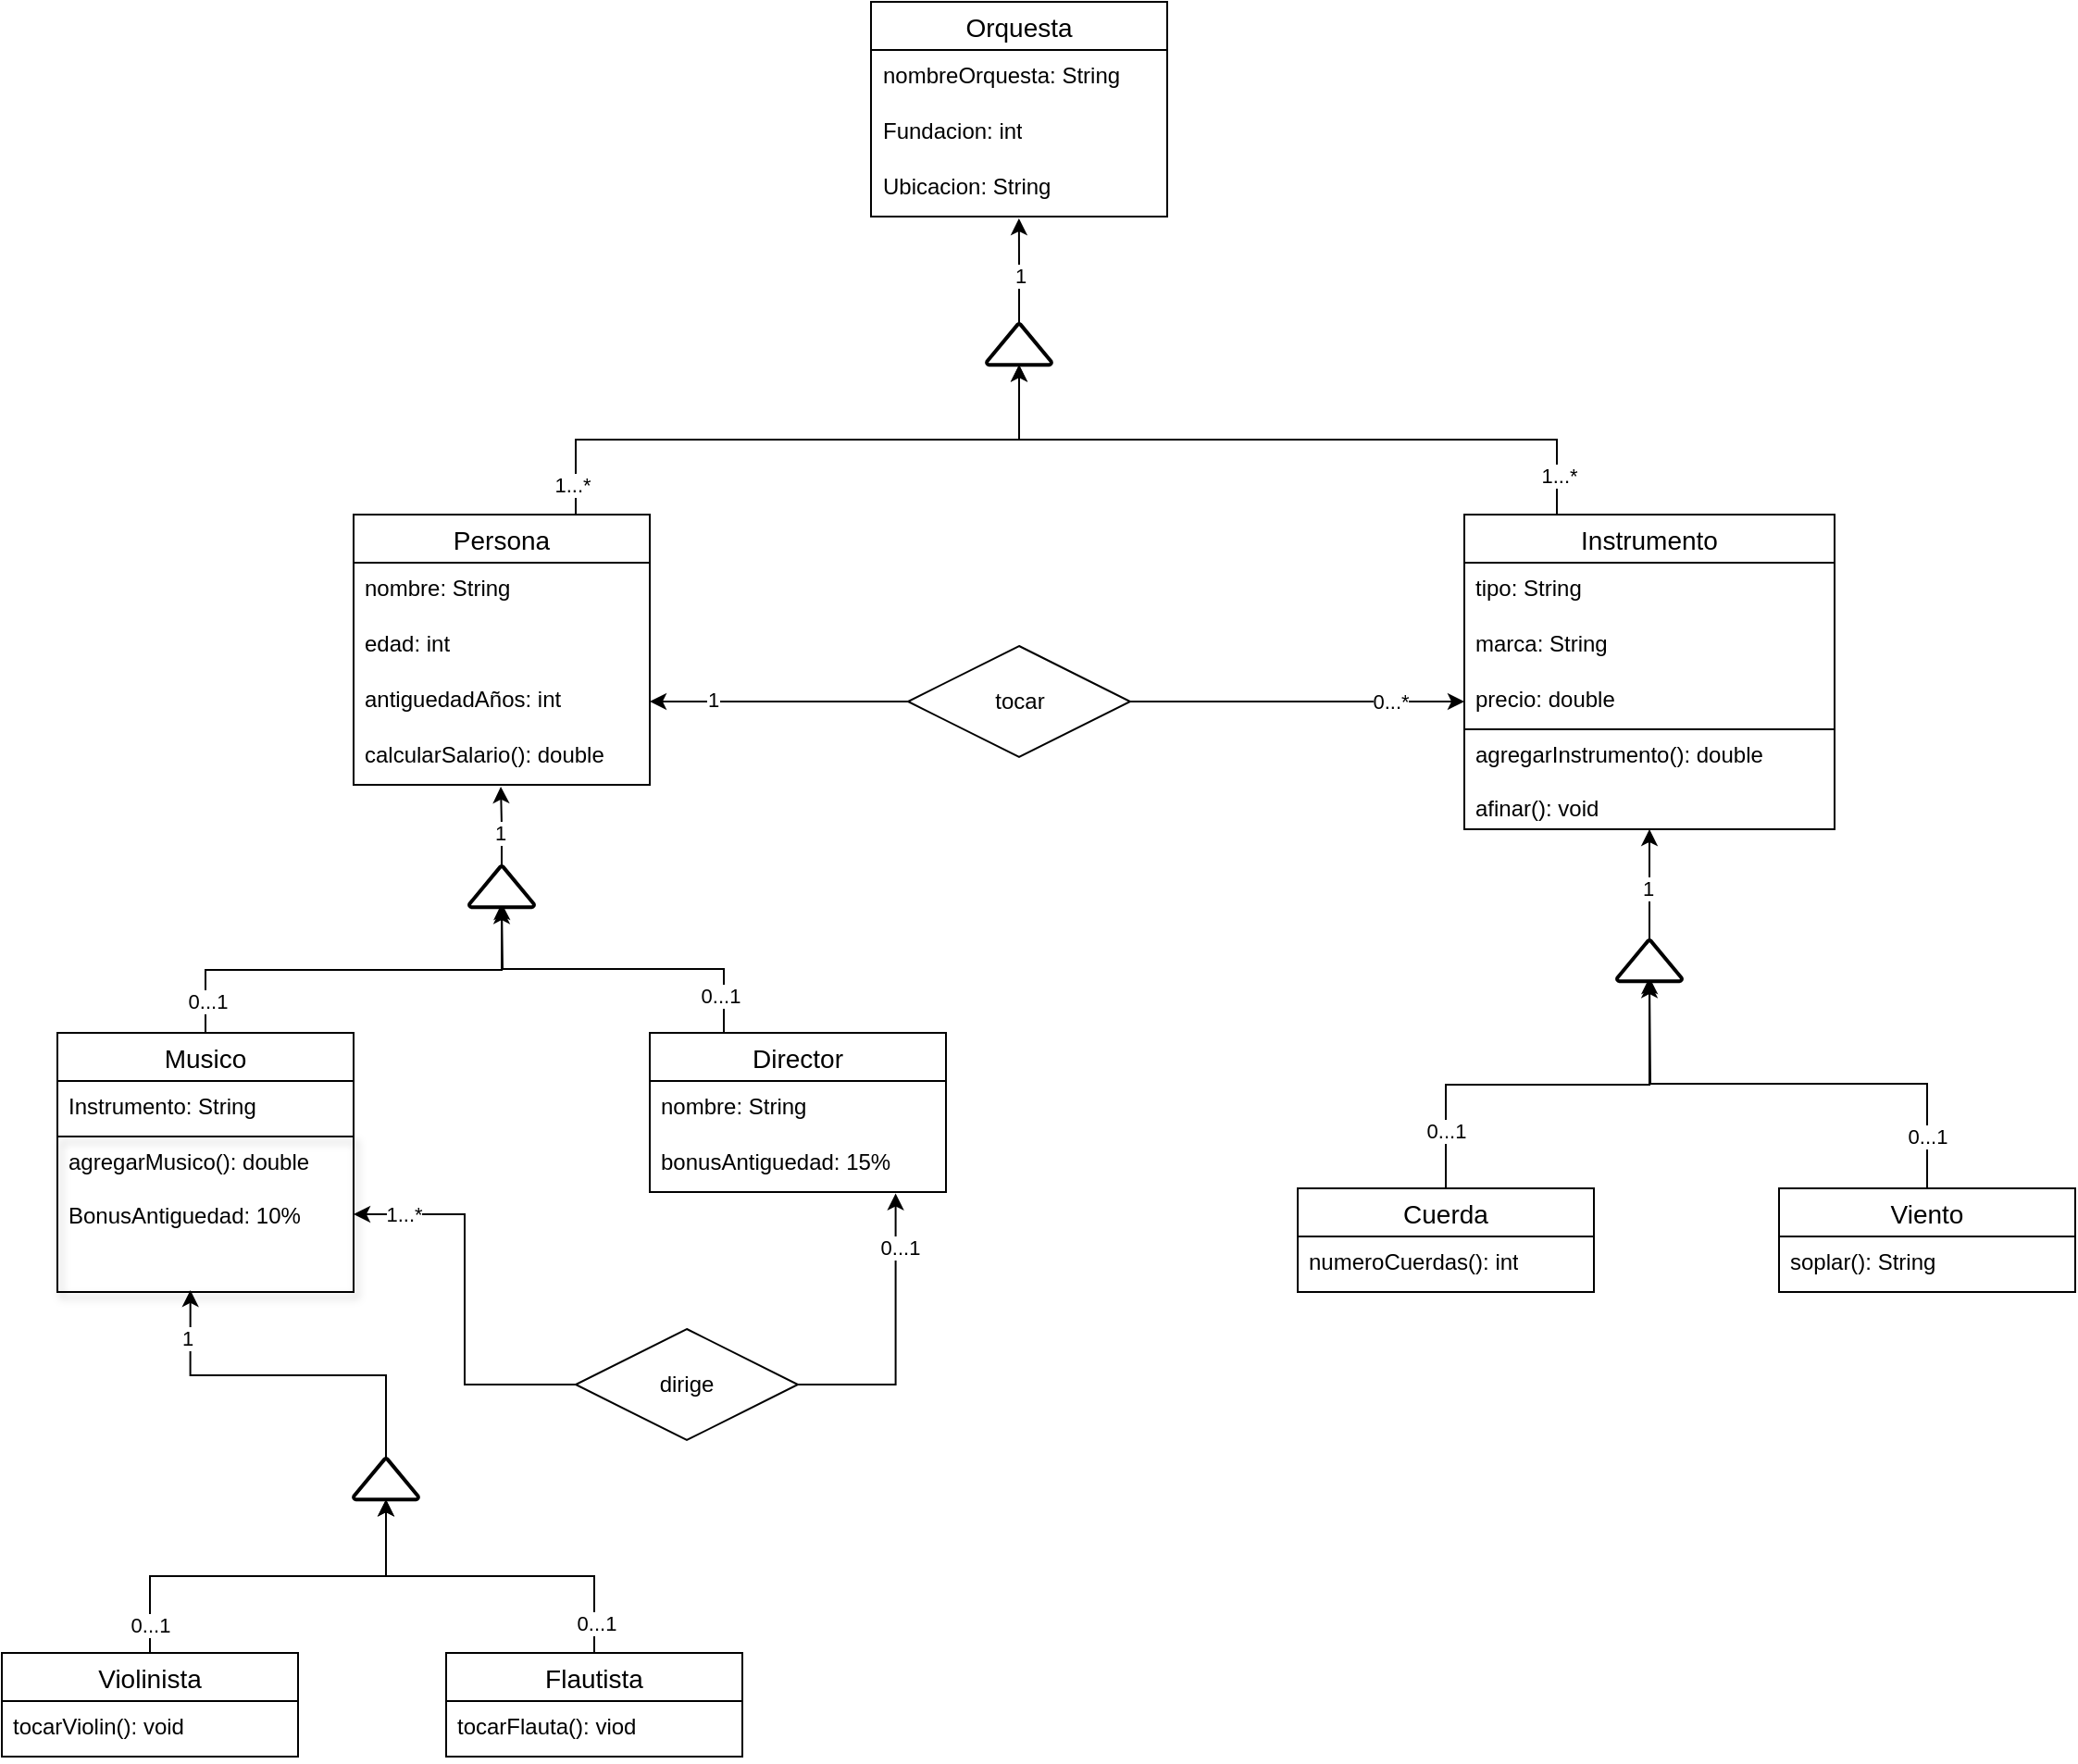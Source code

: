 <mxfile version="24.1.0" type="device">
  <diagram name="Página-1" id="_hcn87Br7ETUtxc8sMHJ">
    <mxGraphModel dx="2650" dy="2172" grid="1" gridSize="10" guides="1" tooltips="1" connect="1" arrows="1" fold="1" page="1" pageScale="1" pageWidth="827" pageHeight="1169" math="0" shadow="0">
      <root>
        <mxCell id="0" />
        <mxCell id="1" parent="0" />
        <mxCell id="svKM2pCs4-rDb9USCl0T-4" value="Orquesta" style="swimlane;fontStyle=0;childLayout=stackLayout;horizontal=1;startSize=26;horizontalStack=0;resizeParent=1;resizeParentMax=0;resizeLast=0;collapsible=1;marginBottom=0;align=center;fontSize=14;" parent="1" vertex="1">
          <mxGeometry x="-320.5" y="-37" width="160" height="116" as="geometry" />
        </mxCell>
        <mxCell id="svKM2pCs4-rDb9USCl0T-5" value="nombreOrquesta: String" style="text;strokeColor=none;fillColor=none;spacingLeft=4;spacingRight=4;overflow=hidden;rotatable=0;points=[[0,0.5],[1,0.5]];portConstraint=eastwest;fontSize=12;whiteSpace=wrap;html=1;" parent="svKM2pCs4-rDb9USCl0T-4" vertex="1">
          <mxGeometry y="26" width="160" height="30" as="geometry" />
        </mxCell>
        <mxCell id="svKM2pCs4-rDb9USCl0T-6" value="Fundacion: int" style="text;strokeColor=none;fillColor=none;spacingLeft=4;spacingRight=4;overflow=hidden;rotatable=0;points=[[0,0.5],[1,0.5]];portConstraint=eastwest;fontSize=12;whiteSpace=wrap;html=1;" parent="svKM2pCs4-rDb9USCl0T-4" vertex="1">
          <mxGeometry y="56" width="160" height="30" as="geometry" />
        </mxCell>
        <mxCell id="svKM2pCs4-rDb9USCl0T-7" value="Ubicacion: String" style="text;strokeColor=none;fillColor=none;spacingLeft=4;spacingRight=4;overflow=hidden;rotatable=0;points=[[0,0.5],[1,0.5]];portConstraint=eastwest;fontSize=12;whiteSpace=wrap;html=1;" parent="svKM2pCs4-rDb9USCl0T-4" vertex="1">
          <mxGeometry y="86" width="160" height="30" as="geometry" />
        </mxCell>
        <mxCell id="svKM2pCs4-rDb9USCl0T-9" value="Musico" style="swimlane;fontStyle=0;childLayout=stackLayout;horizontal=1;startSize=26;horizontalStack=0;resizeParent=1;resizeParentMax=0;resizeLast=0;collapsible=1;marginBottom=0;align=center;fontSize=14;" parent="1" vertex="1">
          <mxGeometry x="-760" y="520" width="160" height="140" as="geometry" />
        </mxCell>
        <mxCell id="svKM2pCs4-rDb9USCl0T-65" value="Instrumento: String" style="text;strokeColor=none;fillColor=none;spacingLeft=4;spacingRight=4;overflow=hidden;rotatable=0;points=[[0,0.5],[1,0.5]];portConstraint=eastwest;fontSize=12;whiteSpace=wrap;html=1;" parent="svKM2pCs4-rDb9USCl0T-9" vertex="1">
          <mxGeometry y="26" width="160" height="30" as="geometry" />
        </mxCell>
        <mxCell id="svKM2pCs4-rDb9USCl0T-13" value="&lt;div&gt;agregarMusico(): double&lt;/div&gt;&lt;div&gt;&lt;br&gt;&lt;/div&gt;&lt;div&gt;BonusAntiguedad: 10%&lt;/div&gt;" style="text;strokeColor=#000000;fillColor=none;spacingLeft=4;spacingRight=4;overflow=hidden;rotatable=0;points=[[0,0.5],[1,0.5]];portConstraint=eastwest;fontSize=12;whiteSpace=wrap;html=1;shadow=1;" parent="svKM2pCs4-rDb9USCl0T-9" vertex="1">
          <mxGeometry y="56" width="160" height="84" as="geometry" />
        </mxCell>
        <mxCell id="svKM2pCs4-rDb9USCl0T-14" value="Instrumento" style="swimlane;fontStyle=0;childLayout=stackLayout;horizontal=1;startSize=26;horizontalStack=0;resizeParent=1;resizeParentMax=0;resizeLast=0;collapsible=1;marginBottom=0;align=center;fontSize=14;" parent="1" vertex="1">
          <mxGeometry y="240" width="200" height="170" as="geometry" />
        </mxCell>
        <mxCell id="svKM2pCs4-rDb9USCl0T-15" value="tipo: String" style="text;strokeColor=none;fillColor=none;spacingLeft=4;spacingRight=4;overflow=hidden;rotatable=0;points=[[0,0.5],[1,0.5]];portConstraint=eastwest;fontSize=12;whiteSpace=wrap;html=1;" parent="svKM2pCs4-rDb9USCl0T-14" vertex="1">
          <mxGeometry y="26" width="200" height="30" as="geometry" />
        </mxCell>
        <mxCell id="svKM2pCs4-rDb9USCl0T-16" value="marca: String" style="text;strokeColor=none;fillColor=none;spacingLeft=4;spacingRight=4;overflow=hidden;rotatable=0;points=[[0,0.5],[1,0.5]];portConstraint=eastwest;fontSize=12;whiteSpace=wrap;html=1;" parent="svKM2pCs4-rDb9USCl0T-14" vertex="1">
          <mxGeometry y="56" width="200" height="30" as="geometry" />
        </mxCell>
        <mxCell id="svKM2pCs4-rDb9USCl0T-66" value="precio: double" style="text;strokeColor=none;fillColor=none;spacingLeft=4;spacingRight=4;overflow=hidden;rotatable=0;points=[[0,0.5],[1,0.5]];portConstraint=eastwest;fontSize=12;whiteSpace=wrap;html=1;" parent="svKM2pCs4-rDb9USCl0T-14" vertex="1">
          <mxGeometry y="86" width="200" height="30" as="geometry" />
        </mxCell>
        <mxCell id="svKM2pCs4-rDb9USCl0T-17" value="&lt;div&gt;agregarInstrumento(): double&lt;/div&gt;&lt;div&gt;&lt;br&gt;&lt;/div&gt;&lt;div&gt;afinar(): void&lt;/div&gt;" style="text;strokeColor=#000000;fillColor=none;spacingLeft=4;spacingRight=4;overflow=hidden;rotatable=0;points=[[0,0.5],[1,0.5]];portConstraint=eastwest;fontSize=12;whiteSpace=wrap;html=1;" parent="svKM2pCs4-rDb9USCl0T-14" vertex="1">
          <mxGeometry y="116" width="200" height="54" as="geometry" />
        </mxCell>
        <mxCell id="5-wjJEbsTeR3trfnqMG8-11" style="edgeStyle=orthogonalEdgeStyle;rounded=0;orthogonalLoop=1;jettySize=auto;html=1;exitX=0.25;exitY=0;exitDx=0;exitDy=0;" edge="1" parent="1" source="svKM2pCs4-rDb9USCl0T-20">
          <mxGeometry relative="1" as="geometry">
            <mxPoint x="-520" y="450" as="targetPoint" />
          </mxGeometry>
        </mxCell>
        <mxCell id="5-wjJEbsTeR3trfnqMG8-27" value="0...1" style="edgeLabel;html=1;align=center;verticalAlign=middle;resizable=0;points=[];" vertex="1" connectable="0" parent="5-wjJEbsTeR3trfnqMG8-11">
          <mxGeometry x="-0.791" y="2" relative="1" as="geometry">
            <mxPoint as="offset" />
          </mxGeometry>
        </mxCell>
        <mxCell id="svKM2pCs4-rDb9USCl0T-20" value="Director" style="swimlane;fontStyle=0;childLayout=stackLayout;horizontal=1;startSize=26;horizontalStack=0;resizeParent=1;resizeParentMax=0;resizeLast=0;collapsible=1;marginBottom=0;align=center;fontSize=14;" parent="1" vertex="1">
          <mxGeometry x="-440" y="520" width="160" height="86" as="geometry" />
        </mxCell>
        <mxCell id="svKM2pCs4-rDb9USCl0T-21" value="nombre: String" style="text;strokeColor=none;fillColor=none;spacingLeft=4;spacingRight=4;overflow=hidden;rotatable=0;points=[[0,0.5],[1,0.5]];portConstraint=eastwest;fontSize=12;whiteSpace=wrap;html=1;" parent="svKM2pCs4-rDb9USCl0T-20" vertex="1">
          <mxGeometry y="26" width="160" height="30" as="geometry" />
        </mxCell>
        <mxCell id="svKM2pCs4-rDb9USCl0T-23" value="bonusAntiguedad: 15%" style="text;strokeColor=none;fillColor=none;spacingLeft=4;spacingRight=4;overflow=hidden;rotatable=0;points=[[0,0.5],[1,0.5]];portConstraint=eastwest;fontSize=12;whiteSpace=wrap;html=1;" parent="svKM2pCs4-rDb9USCl0T-20" vertex="1">
          <mxGeometry y="56" width="160" height="30" as="geometry" />
        </mxCell>
        <mxCell id="5-wjJEbsTeR3trfnqMG8-18" style="edgeStyle=orthogonalEdgeStyle;rounded=0;orthogonalLoop=1;jettySize=auto;html=1;exitX=1;exitY=0.5;exitDx=0;exitDy=0;entryX=0;entryY=0.5;entryDx=0;entryDy=0;" edge="1" parent="1" source="svKM2pCs4-rDb9USCl0T-24" target="svKM2pCs4-rDb9USCl0T-66">
          <mxGeometry relative="1" as="geometry" />
        </mxCell>
        <mxCell id="5-wjJEbsTeR3trfnqMG8-23" value="0...*" style="edgeLabel;html=1;align=center;verticalAlign=middle;resizable=0;points=[];" vertex="1" connectable="0" parent="5-wjJEbsTeR3trfnqMG8-18">
          <mxGeometry x="0.553" relative="1" as="geometry">
            <mxPoint as="offset" />
          </mxGeometry>
        </mxCell>
        <mxCell id="5-wjJEbsTeR3trfnqMG8-19" style="edgeStyle=orthogonalEdgeStyle;rounded=0;orthogonalLoop=1;jettySize=auto;html=1;exitX=0;exitY=0.5;exitDx=0;exitDy=0;entryX=1;entryY=0.5;entryDx=0;entryDy=0;" edge="1" parent="1" source="svKM2pCs4-rDb9USCl0T-24" target="5-wjJEbsTeR3trfnqMG8-4">
          <mxGeometry relative="1" as="geometry" />
        </mxCell>
        <mxCell id="5-wjJEbsTeR3trfnqMG8-22" value="1" style="edgeLabel;html=1;align=center;verticalAlign=middle;resizable=0;points=[];" vertex="1" connectable="0" parent="5-wjJEbsTeR3trfnqMG8-19">
          <mxGeometry x="0.513" y="-1" relative="1" as="geometry">
            <mxPoint as="offset" />
          </mxGeometry>
        </mxCell>
        <mxCell id="svKM2pCs4-rDb9USCl0T-24" value="tocar" style="shape=rhombus;perimeter=rhombusPerimeter;whiteSpace=wrap;html=1;align=center;" parent="1" vertex="1">
          <mxGeometry x="-300.5" y="311" width="120" height="60" as="geometry" />
        </mxCell>
        <mxCell id="5-wjJEbsTeR3trfnqMG8-20" style="edgeStyle=orthogonalEdgeStyle;rounded=0;orthogonalLoop=1;jettySize=auto;html=1;exitX=0;exitY=0.5;exitDx=0;exitDy=0;" edge="1" parent="1" source="svKM2pCs4-rDb9USCl0T-26" target="svKM2pCs4-rDb9USCl0T-13">
          <mxGeometry relative="1" as="geometry" />
        </mxCell>
        <mxCell id="5-wjJEbsTeR3trfnqMG8-25" value="1...*" style="edgeLabel;html=1;align=center;verticalAlign=middle;resizable=0;points=[];" vertex="1" connectable="0" parent="5-wjJEbsTeR3trfnqMG8-20">
          <mxGeometry x="0.747" relative="1" as="geometry">
            <mxPoint as="offset" />
          </mxGeometry>
        </mxCell>
        <mxCell id="svKM2pCs4-rDb9USCl0T-26" value="dirige" style="shape=rhombus;perimeter=rhombusPerimeter;whiteSpace=wrap;html=1;align=center;" parent="1" vertex="1">
          <mxGeometry x="-480" y="680" width="120" height="60" as="geometry" />
        </mxCell>
        <mxCell id="5-wjJEbsTeR3trfnqMG8-17" style="edgeStyle=orthogonalEdgeStyle;rounded=0;orthogonalLoop=1;jettySize=auto;html=1;exitX=0.5;exitY=0;exitDx=0;exitDy=0;exitPerimeter=0;" edge="1" parent="1" source="svKM2pCs4-rDb9USCl0T-32">
          <mxGeometry relative="1" as="geometry">
            <mxPoint x="-240.571" y="80" as="targetPoint" />
          </mxGeometry>
        </mxCell>
        <mxCell id="5-wjJEbsTeR3trfnqMG8-30" value="1" style="edgeLabel;html=1;align=center;verticalAlign=middle;resizable=0;points=[];" vertex="1" connectable="0" parent="5-wjJEbsTeR3trfnqMG8-17">
          <mxGeometry x="-0.056" relative="1" as="geometry">
            <mxPoint y="1" as="offset" />
          </mxGeometry>
        </mxCell>
        <mxCell id="svKM2pCs4-rDb9USCl0T-32" value="" style="strokeWidth=2;html=1;shape=mxgraph.flowchart.extract_or_measurement;whiteSpace=wrap;" parent="1" vertex="1">
          <mxGeometry x="-258" y="137" width="35" height="22.11" as="geometry" />
        </mxCell>
        <mxCell id="svKM2pCs4-rDb9USCl0T-40" value="Violinista" style="swimlane;fontStyle=0;childLayout=stackLayout;horizontal=1;startSize=26;horizontalStack=0;resizeParent=1;resizeParentMax=0;resizeLast=0;collapsible=1;marginBottom=0;align=center;fontSize=14;" parent="1" vertex="1">
          <mxGeometry x="-790" y="855" width="160" height="56" as="geometry" />
        </mxCell>
        <mxCell id="svKM2pCs4-rDb9USCl0T-41" value="tocarViolin(): void" style="text;strokeColor=none;fillColor=none;spacingLeft=4;spacingRight=4;overflow=hidden;rotatable=0;points=[[0,0.5],[1,0.5]];portConstraint=eastwest;fontSize=12;whiteSpace=wrap;html=1;" parent="svKM2pCs4-rDb9USCl0T-40" vertex="1">
          <mxGeometry y="26" width="160" height="30" as="geometry" />
        </mxCell>
        <mxCell id="svKM2pCs4-rDb9USCl0T-44" value="Flautista" style="swimlane;fontStyle=0;childLayout=stackLayout;horizontal=1;startSize=26;horizontalStack=0;resizeParent=1;resizeParentMax=0;resizeLast=0;collapsible=1;marginBottom=0;align=center;fontSize=14;" parent="1" vertex="1">
          <mxGeometry x="-550" y="855" width="160" height="56" as="geometry" />
        </mxCell>
        <mxCell id="svKM2pCs4-rDb9USCl0T-45" value="tocarFlauta(): viod" style="text;strokeColor=none;fillColor=none;spacingLeft=4;spacingRight=4;overflow=hidden;rotatable=0;points=[[0,0.5],[1,0.5]];portConstraint=eastwest;fontSize=12;whiteSpace=wrap;html=1;" parent="svKM2pCs4-rDb9USCl0T-44" vertex="1">
          <mxGeometry y="26" width="160" height="30" as="geometry" />
        </mxCell>
        <mxCell id="svKM2pCs4-rDb9USCl0T-48" value="" style="strokeWidth=2;html=1;shape=mxgraph.flowchart.extract_or_measurement;whiteSpace=wrap;" parent="1" vertex="1">
          <mxGeometry x="-600" y="750" width="35" height="22.11" as="geometry" />
        </mxCell>
        <mxCell id="svKM2pCs4-rDb9USCl0T-50" style="edgeStyle=orthogonalEdgeStyle;rounded=0;orthogonalLoop=1;jettySize=auto;html=1;exitX=0.5;exitY=0;exitDx=0;exitDy=0;entryX=0.5;entryY=1;entryDx=0;entryDy=0;entryPerimeter=0;" parent="1" source="svKM2pCs4-rDb9USCl0T-40" target="svKM2pCs4-rDb9USCl0T-48" edge="1">
          <mxGeometry relative="1" as="geometry" />
        </mxCell>
        <mxCell id="svKM2pCs4-rDb9USCl0T-74" value="0...1" style="edgeLabel;html=1;align=center;verticalAlign=middle;resizable=0;points=[];" parent="svKM2pCs4-rDb9USCl0T-50" vertex="1" connectable="0">
          <mxGeometry x="-0.721" y="2" relative="1" as="geometry">
            <mxPoint x="2" y="14" as="offset" />
          </mxGeometry>
        </mxCell>
        <mxCell id="svKM2pCs4-rDb9USCl0T-51" style="edgeStyle=orthogonalEdgeStyle;rounded=0;orthogonalLoop=1;jettySize=auto;html=1;exitX=0.5;exitY=0;exitDx=0;exitDy=0;entryX=0.5;entryY=1;entryDx=0;entryDy=0;entryPerimeter=0;" parent="1" source="svKM2pCs4-rDb9USCl0T-44" target="svKM2pCs4-rDb9USCl0T-48" edge="1">
          <mxGeometry relative="1" as="geometry" />
        </mxCell>
        <mxCell id="svKM2pCs4-rDb9USCl0T-75" value="0...1" style="edgeLabel;html=1;align=center;verticalAlign=middle;resizable=0;points=[];" parent="svKM2pCs4-rDb9USCl0T-51" vertex="1" connectable="0">
          <mxGeometry x="-0.833" y="-1" relative="1" as="geometry">
            <mxPoint as="offset" />
          </mxGeometry>
        </mxCell>
        <mxCell id="svKM2pCs4-rDb9USCl0T-52" style="edgeStyle=orthogonalEdgeStyle;rounded=0;orthogonalLoop=1;jettySize=auto;html=1;exitX=0.5;exitY=0;exitDx=0;exitDy=0;exitPerimeter=0;entryX=0.449;entryY=0.988;entryDx=0;entryDy=0;entryPerimeter=0;" parent="1" source="svKM2pCs4-rDb9USCl0T-48" target="svKM2pCs4-rDb9USCl0T-13" edge="1">
          <mxGeometry relative="1" as="geometry" />
        </mxCell>
        <mxCell id="5-wjJEbsTeR3trfnqMG8-32" value="1" style="edgeLabel;html=1;align=center;verticalAlign=middle;resizable=0;points=[];" vertex="1" connectable="0" parent="svKM2pCs4-rDb9USCl0T-52">
          <mxGeometry x="0.734" y="2" relative="1" as="geometry">
            <mxPoint as="offset" />
          </mxGeometry>
        </mxCell>
        <mxCell id="svKM2pCs4-rDb9USCl0T-53" value="Cuerda" style="swimlane;fontStyle=0;childLayout=stackLayout;horizontal=1;startSize=26;horizontalStack=0;resizeParent=1;resizeParentMax=0;resizeLast=0;collapsible=1;marginBottom=0;align=center;fontSize=14;" parent="1" vertex="1">
          <mxGeometry x="-90" y="604" width="160" height="56" as="geometry" />
        </mxCell>
        <mxCell id="svKM2pCs4-rDb9USCl0T-54" value="numeroCuerdas(): int" style="text;strokeColor=none;fillColor=none;spacingLeft=4;spacingRight=4;overflow=hidden;rotatable=0;points=[[0,0.5],[1,0.5]];portConstraint=eastwest;fontSize=12;whiteSpace=wrap;html=1;" parent="svKM2pCs4-rDb9USCl0T-53" vertex="1">
          <mxGeometry y="26" width="160" height="30" as="geometry" />
        </mxCell>
        <mxCell id="svKM2pCs4-rDb9USCl0T-63" style="edgeStyle=orthogonalEdgeStyle;rounded=0;orthogonalLoop=1;jettySize=auto;html=1;exitX=0.5;exitY=0;exitDx=0;exitDy=0;" parent="1" source="svKM2pCs4-rDb9USCl0T-57" edge="1">
          <mxGeometry relative="1" as="geometry">
            <mxPoint x="100" y="490" as="targetPoint" />
          </mxGeometry>
        </mxCell>
        <mxCell id="svKM2pCs4-rDb9USCl0T-78" value="0...1" style="edgeLabel;html=1;align=center;verticalAlign=middle;resizable=0;points=[];" parent="svKM2pCs4-rDb9USCl0T-63" vertex="1" connectable="0">
          <mxGeometry x="-0.829" y="-2" relative="1" as="geometry">
            <mxPoint x="-2" y="-6" as="offset" />
          </mxGeometry>
        </mxCell>
        <mxCell id="svKM2pCs4-rDb9USCl0T-57" value="Viento" style="swimlane;fontStyle=0;childLayout=stackLayout;horizontal=1;startSize=26;horizontalStack=0;resizeParent=1;resizeParentMax=0;resizeLast=0;collapsible=1;marginBottom=0;align=center;fontSize=14;" parent="1" vertex="1">
          <mxGeometry x="170" y="604" width="160" height="56" as="geometry" />
        </mxCell>
        <mxCell id="svKM2pCs4-rDb9USCl0T-58" value="soplar(): String" style="text;strokeColor=none;fillColor=none;spacingLeft=4;spacingRight=4;overflow=hidden;rotatable=0;points=[[0,0.5],[1,0.5]];portConstraint=eastwest;fontSize=12;whiteSpace=wrap;html=1;" parent="svKM2pCs4-rDb9USCl0T-57" vertex="1">
          <mxGeometry y="26" width="160" height="30" as="geometry" />
        </mxCell>
        <mxCell id="svKM2pCs4-rDb9USCl0T-64" style="edgeStyle=orthogonalEdgeStyle;rounded=0;orthogonalLoop=1;jettySize=auto;html=1;exitX=0.5;exitY=0;exitDx=0;exitDy=0;exitPerimeter=0;entryX=0.5;entryY=1;entryDx=0;entryDy=0;" parent="1" source="svKM2pCs4-rDb9USCl0T-61" target="svKM2pCs4-rDb9USCl0T-14" edge="1">
          <mxGeometry relative="1" as="geometry" />
        </mxCell>
        <mxCell id="svKM2pCs4-rDb9USCl0T-76" value="1" style="edgeLabel;html=1;align=center;verticalAlign=middle;resizable=0;points=[];" parent="svKM2pCs4-rDb9USCl0T-64" vertex="1" connectable="0">
          <mxGeometry x="-0.048" y="1" relative="1" as="geometry">
            <mxPoint as="offset" />
          </mxGeometry>
        </mxCell>
        <mxCell id="svKM2pCs4-rDb9USCl0T-61" value="" style="strokeWidth=2;html=1;shape=mxgraph.flowchart.extract_or_measurement;whiteSpace=wrap;" parent="1" vertex="1">
          <mxGeometry x="82.5" y="470" width="35" height="22.11" as="geometry" />
        </mxCell>
        <mxCell id="svKM2pCs4-rDb9USCl0T-62" style="edgeStyle=orthogonalEdgeStyle;rounded=0;orthogonalLoop=1;jettySize=auto;html=1;exitX=0.5;exitY=0;exitDx=0;exitDy=0;entryX=0.5;entryY=1;entryDx=0;entryDy=0;entryPerimeter=0;" parent="1" source="svKM2pCs4-rDb9USCl0T-53" target="svKM2pCs4-rDb9USCl0T-61" edge="1">
          <mxGeometry relative="1" as="geometry" />
        </mxCell>
        <mxCell id="svKM2pCs4-rDb9USCl0T-77" value="0...1" style="edgeLabel;html=1;align=center;verticalAlign=middle;resizable=0;points=[];" parent="svKM2pCs4-rDb9USCl0T-62" vertex="1" connectable="0">
          <mxGeometry x="-0.72" relative="1" as="geometry">
            <mxPoint as="offset" />
          </mxGeometry>
        </mxCell>
        <mxCell id="5-wjJEbsTeR3trfnqMG8-1" value="Persona" style="swimlane;fontStyle=0;childLayout=stackLayout;horizontal=1;startSize=26;horizontalStack=0;resizeParent=1;resizeParentMax=0;resizeLast=0;collapsible=1;marginBottom=0;align=center;fontSize=14;" vertex="1" parent="1">
          <mxGeometry x="-600" y="240" width="160" height="146" as="geometry" />
        </mxCell>
        <mxCell id="5-wjJEbsTeR3trfnqMG8-2" value="nombre: String" style="text;strokeColor=none;fillColor=none;spacingLeft=4;spacingRight=4;overflow=hidden;rotatable=0;points=[[0,0.5],[1,0.5]];portConstraint=eastwest;fontSize=12;whiteSpace=wrap;html=1;" vertex="1" parent="5-wjJEbsTeR3trfnqMG8-1">
          <mxGeometry y="26" width="160" height="30" as="geometry" />
        </mxCell>
        <mxCell id="5-wjJEbsTeR3trfnqMG8-3" value="edad: int" style="text;strokeColor=none;fillColor=none;spacingLeft=4;spacingRight=4;overflow=hidden;rotatable=0;points=[[0,0.5],[1,0.5]];portConstraint=eastwest;fontSize=12;whiteSpace=wrap;html=1;" vertex="1" parent="5-wjJEbsTeR3trfnqMG8-1">
          <mxGeometry y="56" width="160" height="30" as="geometry" />
        </mxCell>
        <mxCell id="5-wjJEbsTeR3trfnqMG8-4" value="antiguedadAños: int" style="text;strokeColor=none;fillColor=none;spacingLeft=4;spacingRight=4;overflow=hidden;rotatable=0;points=[[0,0.5],[1,0.5]];portConstraint=eastwest;fontSize=12;whiteSpace=wrap;html=1;" vertex="1" parent="5-wjJEbsTeR3trfnqMG8-1">
          <mxGeometry y="86" width="160" height="30" as="geometry" />
        </mxCell>
        <mxCell id="5-wjJEbsTeR3trfnqMG8-5" value="calcularSalario(): double" style="text;strokeColor=none;fillColor=none;spacingLeft=4;spacingRight=4;overflow=hidden;rotatable=0;points=[[0,0.5],[1,0.5]];portConstraint=eastwest;fontSize=12;whiteSpace=wrap;html=1;" vertex="1" parent="5-wjJEbsTeR3trfnqMG8-1">
          <mxGeometry y="116" width="160" height="30" as="geometry" />
        </mxCell>
        <mxCell id="5-wjJEbsTeR3trfnqMG8-8" value="" style="strokeWidth=2;html=1;shape=mxgraph.flowchart.extract_or_measurement;whiteSpace=wrap;" vertex="1" parent="1">
          <mxGeometry x="-537.5" y="430" width="35" height="22.11" as="geometry" />
        </mxCell>
        <mxCell id="5-wjJEbsTeR3trfnqMG8-9" style="edgeStyle=orthogonalEdgeStyle;rounded=0;orthogonalLoop=1;jettySize=auto;html=1;exitX=0.5;exitY=0;exitDx=0;exitDy=0;entryX=0.5;entryY=1;entryDx=0;entryDy=0;entryPerimeter=0;" edge="1" parent="1" source="svKM2pCs4-rDb9USCl0T-9" target="5-wjJEbsTeR3trfnqMG8-8">
          <mxGeometry relative="1" as="geometry" />
        </mxCell>
        <mxCell id="5-wjJEbsTeR3trfnqMG8-26" value="0...1" style="edgeLabel;html=1;align=center;verticalAlign=middle;resizable=0;points=[];" vertex="1" connectable="0" parent="5-wjJEbsTeR3trfnqMG8-9">
          <mxGeometry x="-0.845" y="-1" relative="1" as="geometry">
            <mxPoint as="offset" />
          </mxGeometry>
        </mxCell>
        <mxCell id="5-wjJEbsTeR3trfnqMG8-12" style="edgeStyle=orthogonalEdgeStyle;rounded=0;orthogonalLoop=1;jettySize=auto;html=1;exitX=0.5;exitY=0;exitDx=0;exitDy=0;exitPerimeter=0;entryX=0.497;entryY=1.032;entryDx=0;entryDy=0;entryPerimeter=0;" edge="1" parent="1" source="5-wjJEbsTeR3trfnqMG8-8" target="5-wjJEbsTeR3trfnqMG8-5">
          <mxGeometry relative="1" as="geometry" />
        </mxCell>
        <mxCell id="5-wjJEbsTeR3trfnqMG8-31" value="1" style="edgeLabel;html=1;align=center;verticalAlign=middle;resizable=0;points=[];" vertex="1" connectable="0" parent="5-wjJEbsTeR3trfnqMG8-12">
          <mxGeometry x="-0.164" y="-3" relative="1" as="geometry">
            <mxPoint x="-4" as="offset" />
          </mxGeometry>
        </mxCell>
        <mxCell id="5-wjJEbsTeR3trfnqMG8-14" style="edgeStyle=orthogonalEdgeStyle;rounded=0;orthogonalLoop=1;jettySize=auto;html=1;exitX=0.75;exitY=0;exitDx=0;exitDy=0;entryX=0.5;entryY=1;entryDx=0;entryDy=0;entryPerimeter=0;" edge="1" parent="1" source="5-wjJEbsTeR3trfnqMG8-1" target="svKM2pCs4-rDb9USCl0T-32">
          <mxGeometry relative="1" as="geometry" />
        </mxCell>
        <mxCell id="5-wjJEbsTeR3trfnqMG8-28" value="1...*" style="edgeLabel;html=1;align=center;verticalAlign=middle;resizable=0;points=[];" vertex="1" connectable="0" parent="5-wjJEbsTeR3trfnqMG8-14">
          <mxGeometry x="-0.897" y="2" relative="1" as="geometry">
            <mxPoint as="offset" />
          </mxGeometry>
        </mxCell>
        <mxCell id="5-wjJEbsTeR3trfnqMG8-16" style="edgeStyle=orthogonalEdgeStyle;rounded=0;orthogonalLoop=1;jettySize=auto;html=1;exitX=0.25;exitY=0;exitDx=0;exitDy=0;entryX=0.5;entryY=1;entryDx=0;entryDy=0;entryPerimeter=0;" edge="1" parent="1" source="svKM2pCs4-rDb9USCl0T-14" target="svKM2pCs4-rDb9USCl0T-32">
          <mxGeometry relative="1" as="geometry" />
        </mxCell>
        <mxCell id="5-wjJEbsTeR3trfnqMG8-29" value="1...*" style="edgeLabel;html=1;align=center;verticalAlign=middle;resizable=0;points=[];" vertex="1" connectable="0" parent="5-wjJEbsTeR3trfnqMG8-16">
          <mxGeometry x="-0.883" y="-1" relative="1" as="geometry">
            <mxPoint as="offset" />
          </mxGeometry>
        </mxCell>
        <mxCell id="5-wjJEbsTeR3trfnqMG8-21" style="edgeStyle=orthogonalEdgeStyle;rounded=0;orthogonalLoop=1;jettySize=auto;html=1;exitX=1;exitY=0.5;exitDx=0;exitDy=0;entryX=0.83;entryY=1.025;entryDx=0;entryDy=0;entryPerimeter=0;" edge="1" parent="1" source="svKM2pCs4-rDb9USCl0T-26" target="svKM2pCs4-rDb9USCl0T-23">
          <mxGeometry relative="1" as="geometry" />
        </mxCell>
        <mxCell id="5-wjJEbsTeR3trfnqMG8-24" value="0...1" style="edgeLabel;html=1;align=center;verticalAlign=middle;resizable=0;points=[];" vertex="1" connectable="0" parent="5-wjJEbsTeR3trfnqMG8-21">
          <mxGeometry x="0.612" y="-2" relative="1" as="geometry">
            <mxPoint y="-1" as="offset" />
          </mxGeometry>
        </mxCell>
      </root>
    </mxGraphModel>
  </diagram>
</mxfile>

